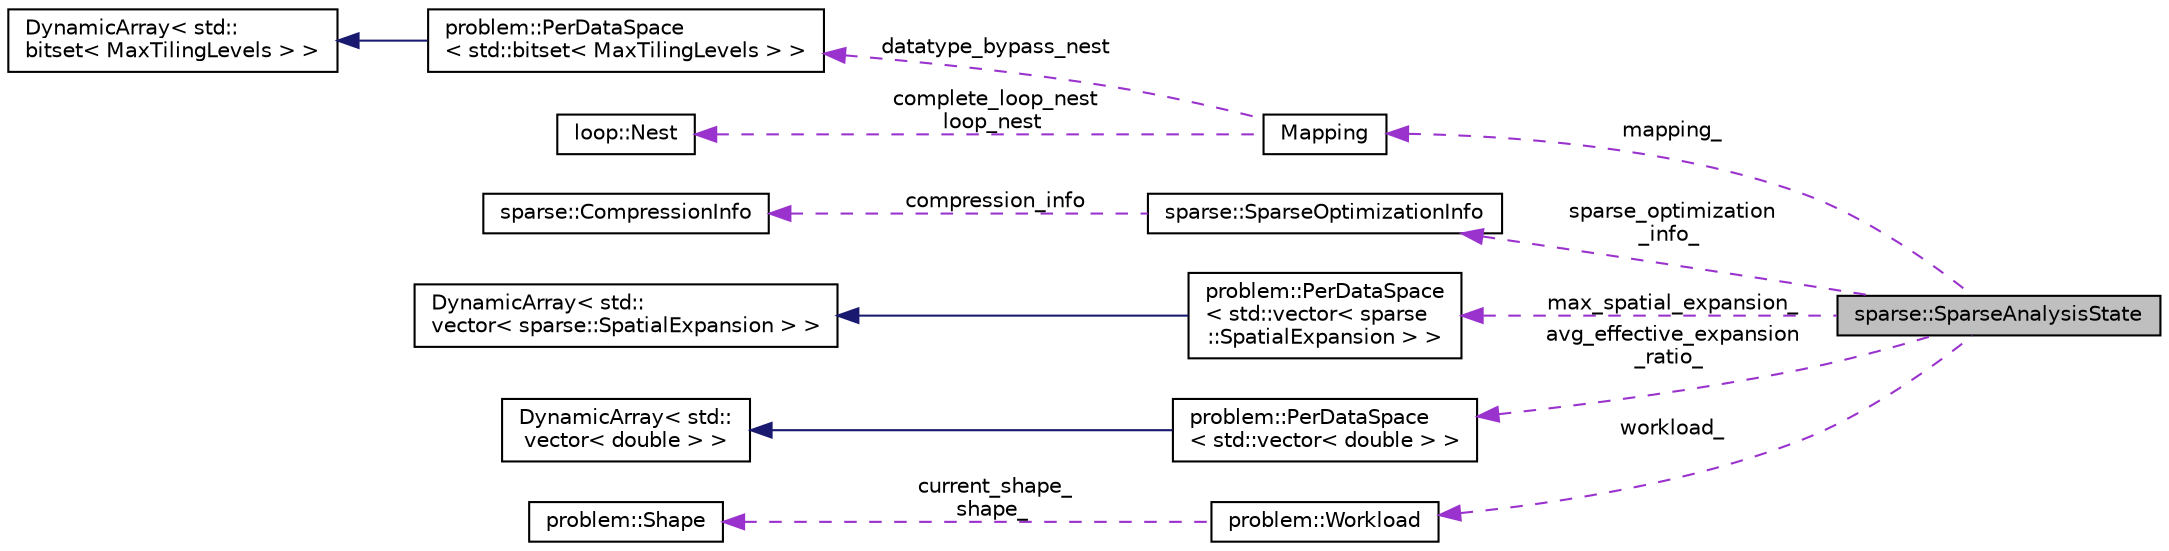 digraph "sparse::SparseAnalysisState"
{
 // LATEX_PDF_SIZE
  edge [fontname="Helvetica",fontsize="10",labelfontname="Helvetica",labelfontsize="10"];
  node [fontname="Helvetica",fontsize="10",shape=record];
  rankdir="LR";
  Node1 [label="sparse::SparseAnalysisState",height=0.2,width=0.4,color="black", fillcolor="grey75", style="filled", fontcolor="black",tooltip=" "];
  Node2 -> Node1 [dir="back",color="darkorchid3",fontsize="10",style="dashed",label=" mapping_" ,fontname="Helvetica"];
  Node2 [label="Mapping",height=0.2,width=0.4,color="black", fillcolor="white", style="filled",URL="$structMapping.html",tooltip=" "];
  Node3 -> Node2 [dir="back",color="darkorchid3",fontsize="10",style="dashed",label=" datatype_bypass_nest" ,fontname="Helvetica"];
  Node3 [label="problem::PerDataSpace\l\< std::bitset\< MaxTilingLevels \> \>",height=0.2,width=0.4,color="black", fillcolor="white", style="filled",URL="$classproblem_1_1PerDataSpace.html",tooltip=" "];
  Node4 -> Node3 [dir="back",color="midnightblue",fontsize="10",style="solid",fontname="Helvetica"];
  Node4 [label="DynamicArray\< std::\lbitset\< MaxTilingLevels \> \>",height=0.2,width=0.4,color="black", fillcolor="white", style="filled",URL="$classDynamicArray.html",tooltip=" "];
  Node5 -> Node2 [dir="back",color="darkorchid3",fontsize="10",style="dashed",label=" complete_loop_nest\nloop_nest" ,fontname="Helvetica"];
  Node5 [label="loop::Nest",height=0.2,width=0.4,color="black", fillcolor="white", style="filled",URL="$classloop_1_1Nest.html",tooltip="A nest of loops."];
  Node6 -> Node1 [dir="back",color="darkorchid3",fontsize="10",style="dashed",label=" sparse_optimization\l_info_" ,fontname="Helvetica"];
  Node6 [label="sparse::SparseOptimizationInfo",height=0.2,width=0.4,color="black", fillcolor="white", style="filled",URL="$structsparse_1_1SparseOptimizationInfo.html",tooltip=" "];
  Node7 -> Node6 [dir="back",color="darkorchid3",fontsize="10",style="dashed",label=" compression_info" ,fontname="Helvetica"];
  Node7 [label="sparse::CompressionInfo",height=0.2,width=0.4,color="black", fillcolor="white", style="filled",URL="$structsparse_1_1CompressionInfo.html",tooltip=" "];
  Node8 -> Node1 [dir="back",color="darkorchid3",fontsize="10",style="dashed",label=" max_spatial_expansion_" ,fontname="Helvetica"];
  Node8 [label="problem::PerDataSpace\l\< std::vector\< sparse\l::SpatialExpansion \> \>",height=0.2,width=0.4,color="black", fillcolor="white", style="filled",URL="$classproblem_1_1PerDataSpace.html",tooltip=" "];
  Node9 -> Node8 [dir="back",color="midnightblue",fontsize="10",style="solid",fontname="Helvetica"];
  Node9 [label="DynamicArray\< std::\lvector\< sparse::SpatialExpansion \> \>",height=0.2,width=0.4,color="black", fillcolor="white", style="filled",URL="$classDynamicArray.html",tooltip=" "];
  Node10 -> Node1 [dir="back",color="darkorchid3",fontsize="10",style="dashed",label=" avg_effective_expansion\l_ratio_" ,fontname="Helvetica"];
  Node10 [label="problem::PerDataSpace\l\< std::vector\< double \> \>",height=0.2,width=0.4,color="black", fillcolor="white", style="filled",URL="$classproblem_1_1PerDataSpace.html",tooltip=" "];
  Node11 -> Node10 [dir="back",color="midnightblue",fontsize="10",style="solid",fontname="Helvetica"];
  Node11 [label="DynamicArray\< std::\lvector\< double \> \>",height=0.2,width=0.4,color="black", fillcolor="white", style="filled",URL="$classDynamicArray.html",tooltip=" "];
  Node12 -> Node1 [dir="back",color="darkorchid3",fontsize="10",style="dashed",label=" workload_" ,fontname="Helvetica"];
  Node12 [label="problem::Workload",height=0.2,width=0.4,color="black", fillcolor="white", style="filled",URL="$classproblem_1_1Workload.html",tooltip=" "];
  Node13 -> Node12 [dir="back",color="darkorchid3",fontsize="10",style="dashed",label=" current_shape_\nshape_" ,fontname="Helvetica"];
  Node13 [label="problem::Shape",height=0.2,width=0.4,color="black", fillcolor="white", style="filled",URL="$classproblem_1_1Shape.html",tooltip=" "];
}
